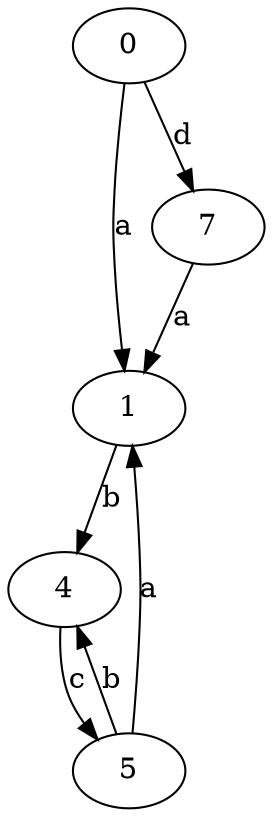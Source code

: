 strict digraph  {
1;
0;
4;
5;
7;
1 -> 4  [label=b];
0 -> 1  [label=a];
0 -> 7  [label=d];
4 -> 5  [label=c];
5 -> 1  [label=a];
5 -> 4  [label=b];
7 -> 1  [label=a];
}
